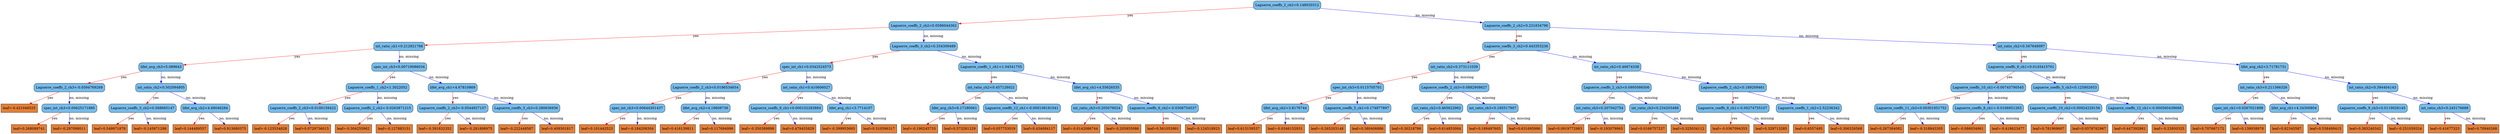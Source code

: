 digraph {
	graph [bb="0,0,8414.6,567",
		rankdir=TB
	];
	node [label="\N"];
	0	[fillcolor="#78bceb",
		height=0.5,
		label="Laguerre_coeffs_2_ch2<0.148020312",
		pos="3776.1,549",
		shape=box,
		style="filled, rounded",
		width=3.1076];
	1	[fillcolor="#78bceb",
		height=0.5,
		label="Laguerre_coeffs_2_ch2<0.0596044362",
		pos="2980.1,460.5",
		shape=box,
		style="filled, rounded",
		width=3.2014];
	0 -> 1	[color="#FF0000",
		label=yes,
		lp="3459.1,504.75",
		pos="e,3095.8,474.07 3663.8,535.79 3517,519.84 3260.8,492 3107.1,475.3"];
	2	[fillcolor="#78bceb",
		height=0.5,
		label="Laguerre_coeffs_2_ch2<0.231634796",
		pos="5108.1,460.5",
		shape=box,
		style="filled, rounded",
		width=3.1076];
	0 -> 2	[color="#0000FF",
		label="no, missing",
		lp="4594,504.75",
		pos="e,4995.9,468.78 3888.3,540.72 4135.7,524.65 4727.1,486.24 4984.7,469.52"];
	3	[fillcolor="#78bceb",
		height=0.5,
		label="int_ratio_ch1<0.212921768",
		pos="1340.1,372",
		shape=box,
		style="filled, rounded",
		width=2.3264];
	1 -> 3	[color="#FF0000",
		label=yes,
		lp="2316.1,416.25",
		pos="e,1424.1,377.43 2864.5,453.4 2556.2,437.14 1719.1,392.99 1435.5,378.03"];
	4	[fillcolor="#78bceb",
		height=0.5,
		label="Laguerre_coeffs_3_ch2<0.334309489",
		pos="2980.1,372",
		shape=box,
		style="filled, rounded",
		width=3.1076];
	1 -> 4	[color="#0000FF",
		label="no, missing",
		lp="3012,416.25",
		pos="e,2980.1,390.35 2980.1,442.41 2980.1,430.76 2980.1,415.05 2980.1,401.52"];
	5	[fillcolor="#78bceb",
		height=0.5,
		label="Laguerre_coeffs_3_ch2<0.443353236",
		pos="5108.1,372",
		shape=box,
		style="filled, rounded",
		width=3.1076];
	2 -> 5	[color="#FF0000",
		label=yes,
		lp="5117.1,416.25",
		pos="e,5108.1,390.35 5108.1,442.41 5108.1,430.76 5108.1,415.05 5108.1,401.52"];
	6	[fillcolor="#78bceb",
		height=0.5,
		label="int_ratio_ch2<0.347649097",
		pos="6758.1,372",
		shape=box,
		style="filled, rounded",
		width=2.3264];
	2 -> 6	[color="#0000FF",
		label="no, missing",
		lp="6113,416.25",
		pos="e,6674,377.41 5220.2,453.62 5527.1,437.53 6377,392.98 6662.9,377.99"];
	7	[fillcolor="#78bceb",
		height=0.5,
		label="lifet_avg_ch3<5.089643",
		pos="537.12,283.5",
		shape=box,
		style="filled, rounded",
		width=2.0764];
	3 -> 7	[color="#FF0000",
		label=yes,
		lp="1020.1,327.75",
		pos="e,612.26,292.59 1256.1,361.95 1102.7,345.42 778.78,310.53 623.59,293.81"];
	8	[fillcolor="#78bceb",
		height=0.5,
		label="spec_int_ch3<0.00719086034",
		pos="1340.1,283.5",
		shape=box,
		style="filled, rounded",
		width=2.5035];
	3 -> 8	[color="#0000FF",
		label="no, missing",
		lp="1372,327.75",
		pos="e,1340.1,301.85 1340.1,353.91 1340.1,342.26 1340.1,326.55 1340.1,313.02"];
	9	[fillcolor="#78bceb",
		height=0.5,
		label="spec_int_ch1<0.0342524573",
		pos="2767.1,283.5",
		shape=box,
		style="filled, rounded",
		width=2.4097];
	4 -> 9	[color="#FF0000",
		label=yes,
		lp="2902.1,327.75",
		pos="e,2809.9,301.87 2937.3,353.6 2903.6,339.9 2856.4,320.75 2820.3,306.08"];
	10	[fillcolor="#78bceb",
		height=0.5,
		label="Laguerre_coeffs_1_ch1<1.04541755",
		pos="3263.1,283.5",
		shape=box,
		style="filled, rounded",
		width=3.0139];
	4 -> 10	[color="#0000FF",
		label="no, missing",
		lp="3179,327.75",
		pos="e,3206.3,301.87 3037.1,353.6 3082.7,339.64 3147,320.01 3195.3,305.23"];
	15	[fillcolor="#78bceb",
		height=0.5,
		label="Laguerre_coeffs_2_ch3<-0.0594769269",
		pos="228.12,195",
		shape=box,
		style="filled, rounded",
		width=3.2639];
	7 -> 15	[color="#FF0000",
		label=yes,
		lp="420.12,239.25",
		pos="e,290.45,213.45 474.97,265.1 424.87,251.07 354.3,231.32 301.45,216.53"];
	16	[fillcolor="#78bceb",
		height=0.5,
		label="int_ratio_ch2<0.502094805",
		pos="537.12,195",
		shape=box,
		style="filled, rounded",
		width=2.3264];
	7 -> 16	[color="#0000FF",
		label="no, missing",
		lp="569,239.25",
		pos="e,537.12,213.35 537.12,265.41 537.12,253.76 537.12,238.05 537.12,224.52"];
	17	[fillcolor="#78bceb",
		height=0.5,
		label="Laguerre_coeffs_1_ch2<1.3022052",
		pos="1266.1,195",
		shape=box,
		style="filled, rounded",
		width=2.9201];
	8 -> 17	[color="#FF0000",
		label=yes,
		lp="1319.1,239.25",
		pos="e,1281,213.35 1325.5,265.41 1314.9,253.05 1300.5,236.13 1288.4,222.08"];
	18	[fillcolor="#78bceb",
		height=0.5,
		label="lifet_avg_ch1<4.67810869",
		pos="1519.1,195",
		shape=box,
		style="filled, rounded",
		width=2.2639];
	8 -> 18	[color="#0000FF",
		label="no, missing",
		lp="1478,239.25",
		pos="e,1483.1,213.41 1375.9,265.2 1403.8,251.75 1442.6,232.99 1472.8,218.39"];
	31	[fillcolor="#e48038",
		height=0.5,
		label="leaf=-0.421046525",
		pos="60.125,106.5",
		shape=box,
		style=filled,
		width=1.6701];
	15 -> 31	[color="#FF0000",
		label=yes,
		lp="169.12,150.75",
		pos="e,93.948,124.91 194.53,176.7 168.52,163.31 132.28,144.65 103.98,130.08"];
	32	[fillcolor="#78bceb",
		height=0.5,
		label="spec_int_ch3<0.00625171885",
		pos="228.12,106.5",
		shape=box,
		style="filled, rounded",
		width=2.5035];
	15 -> 32	[color="#0000FF",
		label="no, missing",
		lp="260,150.75",
		pos="e,228.12,124.85 228.12,176.91 228.12,165.26 228.12,149.55 228.12,136.02"];
	33	[fillcolor="#78bceb",
		height=0.5,
		label="Laguerre_coeffs_3_ch2<0.568665147",
		pos="474.12,106.5",
		shape=box,
		style="filled, rounded",
		width=3.1076];
	16 -> 33	[color="#FF0000",
		label=yes,
		lp="521.12,150.75",
		pos="e,486.76,124.85 524.68,176.91 515.76,164.67 503.59,147.95 493.42,133.99"];
	34	[fillcolor="#78bceb",
		height=0.5,
		label="lifet_avg_ch2<4.68046284",
		pos="685.12,106.5",
		shape=box,
		style="filled, rounded",
		width=2.2639];
	16 -> 34	[color="#0000FF",
		label="no, missing",
		lp="657,150.75",
		pos="e,655.33,124.91 566.72,176.7 589.33,163.49 620.72,145.14 645.5,130.66"];
	63	[fillcolor="#e48038",
		height=0.5,
		label="leaf=0.268089741",
		pos="92.125,18",
		shape=box,
		style=filled,
		width=1.6076];
	32 -> 63	[color="#FF0000",
		label=yes,
		lp="182.12,62.25",
		pos="e,119.27,36.267 200.93,88.203 180.27,75.062 151.63,56.846 128.92,42.403"];
	64	[fillcolor="#e48038",
		height=0.5,
		label="leaf=-0.297098011",
		pos="228.12,18",
		shape=box,
		style=filled,
		width=1.6701];
	32 -> 64	[color="#0000FF",
		label="no, missing",
		lp="260,62.25",
		pos="e,228.12,36.35 228.12,88.41 228.12,76.758 228.12,61.047 228.12,47.519"];
	65	[fillcolor="#e48038",
		height=0.5,
		label="leaf=0.549971879",
		pos="364.12,18",
		shape=box,
		style=filled,
		width=1.6076];
	33 -> 65	[color="#FF0000",
		label=yes,
		lp="438.12,62.25",
		pos="e,386.08,36.267 452.13,88.203 435.79,75.356 413.29,57.661 395.13,43.38"];
	66	[fillcolor="#e48038",
		height=0.5,
		label="leaf=-0.145971298",
		pos="500.12,18",
		shape=box,
		style=filled,
		width=1.6701];
	33 -> 66	[color="#0000FF",
		label="no, missing",
		lp="522,62.25",
		pos="e,494.91,36.35 479.26,88.41 482.8,76.64 487.58,60.729 491.68,47.11"];
	67	[fillcolor="#e48038",
		height=0.5,
		label="leaf=0.144489557",
		pos="636.12,18",
		shape=box,
		style=filled,
		width=1.6076];
	34 -> 67	[color="#FF0000",
		label=yes,
		lp="674.12,62.25",
		pos="e,645.95,36.35 675.44,88.41 668.64,76.405 659.4,60.091 651.59,46.295"];
	68	[fillcolor="#e48038",
		height=0.5,
		label="leaf=0.913680375",
		pos="770.12,18",
		shape=box,
		style=filled,
		width=1.6076];
	34 -> 68	[color="#0000FF",
		label="no, missing",
		lp="768,62.25",
		pos="e,753.08,36.35 701.92,88.41 714.29,75.816 731.33,58.481 745.28,44.286"];
	35	[fillcolor="#78bceb",
		height=0.5,
		label="Laguerre_coeffs_2_ch3<0.0100159422",
		pos="1015.1,106.5",
		shape=box,
		style="filled, rounded",
		width=3.2014];
	17 -> 35	[color="#FF0000",
		label=yes,
		lp="1172.1,150.75",
		pos="e,1065.5,124.87 1215.6,176.6 1175.5,162.76 1119.1,143.34 1076.4,128.61"];
	36	[fillcolor="#78bceb",
		height=0.5,
		label="Laguerre_coeffs_2_ch2<-0.0263871215",
		pos="1266.1,106.5",
		shape=box,
		style="filled, rounded",
		width=3.2639];
	17 -> 36	[color="#0000FF",
		label="no, missing",
		lp="1298,150.75",
		pos="e,1266.1,124.85 1266.1,176.91 1266.1,165.26 1266.1,149.55 1266.1,136.02"];
	37	[fillcolor="#78bceb",
		height=0.5,
		label="Laguerre_coeffs_2_ch3<-0.0544927157",
		pos="1519.1,106.5",
		shape=box,
		style="filled, rounded",
		width=3.2639];
	18 -> 37	[color="#FF0000",
		label=yes,
		lp="1528.1,150.75",
		pos="e,1519.1,124.85 1519.1,176.91 1519.1,165.26 1519.1,149.55 1519.1,136.02"];
	38	[fillcolor="#78bceb",
		height=0.5,
		label="Laguerre_coeffs_3_ch3<0.280636936",
		pos="1766.1,106.5",
		shape=box,
		style="filled, rounded",
		width=3.1076];
	18 -> 38	[color="#0000FF",
		label="no, missing",
		lp="1697,150.75",
		pos="e,1716.5,124.87 1568.8,176.6 1608.3,162.76 1663.8,143.34 1705.9,128.61"];
	69	[fillcolor="#e48038",
		height=0.5,
		label="leaf=-0.123534828",
		pos="906.12,18",
		shape=box,
		style=filled,
		width=1.6701];
	35 -> 69	[color="#FF0000",
		label=yes,
		lp="980.12,62.25",
		pos="e,927.88,36.267 993.33,88.203 977.14,75.356 954.84,57.661 936.85,43.38"];
	70	[fillcolor="#e48038",
		height=0.5,
		label="leaf=0.0729736015",
		pos="1045.1,18",
		shape=box,
		style=filled,
		width=1.7014];
	35 -> 70	[color="#0000FF",
		label="no, missing",
		lp="1065,62.25",
		pos="e,1039.1,36.35 1021.1,88.41 1025.1,76.64 1030.7,60.729 1035.4,47.11"];
	71	[fillcolor="#e48038",
		height=0.5,
		label="leaf=-0.304255962",
		pos="1184.1,18",
		shape=box,
		style=filled,
		width=1.6701];
	36 -> 71	[color="#FF0000",
		label=yes,
		lp="1242.1,62.25",
		pos="e,1200.6,36.35 1249.9,88.41 1238.1,75.934 1221.9,58.805 1208.5,44.685"];
	72	[fillcolor="#e48038",
		height=0.5,
		label="leaf=-0.127883151",
		pos="1322.1,18",
		shape=box,
		style=filled,
		width=1.6701];
	36 -> 72	[color="#0000FF",
		label="no, missing",
		lp="1332,62.25",
		pos="e,1310.9,36.35 1277.2,88.41 1285,76.287 1295.7,59.77 1304.7,45.89"];
	73	[fillcolor="#e48038",
		height=0.5,
		label="leaf=-0.391832352",
		pos="1460.1,18",
		shape=box,
		style=filled,
		width=1.6701];
	37 -> 73	[color="#FF0000",
		label=yes,
		lp="1504.1,62.25",
		pos="e,1472,36.35 1507.5,88.41 1499.1,76.169 1487.7,59.449 1478.2,45.487"];
	74	[fillcolor="#e48038",
		height=0.5,
		label="leaf=-0.281898975",
		pos="1598.1,18",
		shape=box,
		style=filled,
		width=1.6701];
	37 -> 74	[color="#0000FF",
		label="no, missing",
		lp="1598,62.25",
		pos="e,1582.3,36.35 1534.7,88.41 1546.1,75.934 1561.8,58.805 1574.7,44.685"];
	75	[fillcolor="#e48038",
		height=0.5,
		label="leaf=-0.222448587",
		pos="1736.1,18",
		shape=box,
		style=filled,
		width=1.6701];
	38 -> 75	[color="#FF0000",
		label=yes,
		lp="1763.1,62.25",
		pos="e,1742.1,36.35 1760.2,88.41 1756.1,76.64 1750.6,60.729 1745.9,47.11"];
	76	[fillcolor="#e48038",
		height=0.5,
		label="leaf=0.409301817",
		pos="1872.1,18",
		shape=box,
		style=filled,
		width=1.6076];
	38 -> 76	[color="#0000FF",
		label="no, missing",
		lp="1861,62.25",
		pos="e,1851,36.267 1787.3,88.203 1803.1,75.356 1824.7,57.661 1842.2,43.38"];
	19	[fillcolor="#78bceb",
		height=0.5,
		label="Laguerre_coeffs_2_ch3<0.0186534654",
		pos="2372.1,195",
		shape=box,
		style="filled, rounded",
		width=3.2014];
	9 -> 19	[color="#FF0000",
		label=yes,
		lp="2614.1,239.25",
		pos="e,2451.8,213.45 2687.7,265.1 2622.7,250.87 2530.8,230.74 2462.9,215.88"];
	20	[fillcolor="#78bceb",
		height=0.5,
		label="int_ratio_ch1<0.410606027",
		pos="2767.1,195",
		shape=box,
		style="filled, rounded",
		width=2.3264];
	9 -> 20	[color="#0000FF",
		label="no, missing",
		lp="2799,239.25",
		pos="e,2767.1,213.35 2767.1,265.41 2767.1,253.76 2767.1,238.05 2767.1,224.52"];
	21	[fillcolor="#78bceb",
		height=0.5,
		label="int_ratio_ch2<0.457126021",
		pos="3263.1,195",
		shape=box,
		style="filled, rounded",
		width=2.3264];
	10 -> 21	[color="#FF0000",
		label=yes,
		lp="3272.1,239.25",
		pos="e,3263.1,213.35 3263.1,265.41 3263.1,253.76 3263.1,238.05 3263.1,224.52"];
	22	[fillcolor="#78bceb",
		height=0.5,
		label="lifet_avg_ch1<4.55626535",
		pos="3666.1,195",
		shape=box,
		style="filled, rounded",
		width=2.2639];
	10 -> 22	[color="#0000FF",
		label="no, missing",
		lp="3533,239.25",
		pos="e,3584.8,213.45 3344.2,265.1 3410.6,250.84 3504.7,230.66 3573.9,215.79"];
	39	[fillcolor="#78bceb",
		height=0.5,
		label="spec_int_ch3<0.00644301437",
		pos="2142.1,106.5",
		shape=box,
		style="filled, rounded",
		width=2.5035];
	19 -> 39	[color="#FF0000",
		label=yes,
		lp="2287.1,150.75",
		pos="e,2188.3,124.87 2325.9,176.6 2289.3,162.85 2238.1,143.58 2199,128.89"];
	40	[fillcolor="#78bceb",
		height=0.5,
		label="lifet_avg_ch2<4.19608736",
		pos="2372.1,106.5",
		shape=box,
		style="filled, rounded",
		width=2.2639];
	19 -> 40	[color="#0000FF",
		label="no, missing",
		lp="2404,150.75",
		pos="e,2372.1,124.85 2372.1,176.91 2372.1,165.26 2372.1,149.55 2372.1,136.02"];
	41	[fillcolor="#78bceb",
		height=0.5,
		label="Laguerre_coeffs_9_ch1<0.000102283884",
		pos="2659.1,106.5",
		shape=box,
		style="filled, rounded",
		width=3.3889];
	20 -> 41	[color="#FF0000",
		label=yes,
		lp="2732.1,150.75",
		pos="e,2680.7,124.77 2745.5,176.7 2729.5,163.86 2707.4,146.16 2689.6,131.88"];
	42	[fillcolor="#78bceb",
		height=0.5,
		label="lifet_avg_ch1<3.7714107",
		pos="2877.1,106.5",
		shape=box,
		style="filled, rounded",
		width=2.1701];
	20 -> 42	[color="#0000FF",
		label="no, missing",
		lp="2864,150.75",
		pos="e,2855.2,124.77 2789.1,176.7 2805.5,163.86 2828,146.16 2846.1,131.88"];
	77	[fillcolor="#e48038",
		height=0.5,
		label="leaf=0.101442523",
		pos="2006.1,18",
		shape=box,
		style=filled,
		width=1.6076];
	39 -> 77	[color="#FF0000",
		label=yes,
		lp="2096.1,62.25",
		pos="e,2033.3,36.267 2114.9,88.203 2094.3,75.062 2065.6,56.846 2042.9,42.403"];
	78	[fillcolor="#e48038",
		height=0.5,
		label="leaf=-0.184208304",
		pos="2142.1,18",
		shape=box,
		style=filled,
		width=1.6701];
	39 -> 78	[color="#0000FF",
		label="no, missing",
		lp="2174,62.25",
		pos="e,2142.1,36.35 2142.1,88.41 2142.1,76.758 2142.1,61.047 2142.1,47.519"];
	79	[fillcolor="#e48038",
		height=0.5,
		label="leaf=0.416139811",
		pos="2278.1,18",
		shape=box,
		style=filled,
		width=1.6076];
	40 -> 79	[color="#FF0000",
		label=yes,
		lp="2343.1,62.25",
		pos="e,2297,36.35 2353.6,88.41 2339.7,75.698 2320.7,58.157 2305.2,43.889"];
	80	[fillcolor="#e48038",
		height=0.5,
		label="leaf=0.117694996",
		pos="2412.1,18",
		shape=box,
		style=filled,
		width=1.6076];
	40 -> 80	[color="#0000FF",
		label="no, missing",
		lp="2428,62.25",
		pos="e,2404.1,36.35 2380,88.41 2385.5,76.522 2393,60.41 2399.3,46.702"];
	81	[fillcolor="#e48038",
		height=0.5,
		label="leaf=-0.350389898",
		pos="2548.1,18",
		shape=box,
		style=filled,
		width=1.6701];
	41 -> 81	[color="#FF0000",
		label=yes,
		lp="2623.1,62.25",
		pos="e,2570.3,36.267 2636.9,88.203 2620.4,75.297 2597.5,57.498 2579.2,43.183"];
	82	[fillcolor="#e48038",
		height=0.5,
		label="leaf=0.479455829",
		pos="2684.1,18",
		shape=box,
		style=filled,
		width=1.6076];
	41 -> 82	[color="#0000FF",
		label="no, missing",
		lp="2706,62.25",
		pos="e,2679.1,36.35 2664.1,88.41 2667.5,76.64 2672.1,60.729 2676,47.11"];
	83	[fillcolor="#e48038",
		height=0.5,
		label="leaf=-0.399953693",
		pos="2820.1,18",
		shape=box,
		style=filled,
		width=1.6701];
	42 -> 83	[color="#FF0000",
		label=yes,
		lp="2863.1,62.25",
		pos="e,2831.6,36.35 2865.9,88.41 2857.9,76.287 2847,59.77 2837.8,45.89"];
	84	[fillcolor="#e48038",
		height=0.5,
		label="leaf=0.310596317",
		pos="2956.1,18",
		shape=box,
		style=filled,
		width=1.6076];
	42 -> 84	[color="#0000FF",
		label="no, missing",
		lp="2956,62.25",
		pos="e,2940.3,36.35 2892.7,88.41 2904.1,75.934 2919.8,58.805 2932.7,44.685"];
	43	[fillcolor="#78bceb",
		height=0.5,
		label="lifet_avg_ch3<6.17180061",
		pos="3182.1,106.5",
		shape=box,
		style="filled, rounded",
		width=2.2639];
	21 -> 43	[color="#FF0000",
		label=yes,
		lp="3239.1,150.75",
		pos="e,3198.4,124.85 3247.1,176.91 3235.4,164.43 3219.4,147.3 3206.2,133.18"];
	44	[fillcolor="#78bceb",
		height=0.5,
		label="Laguerre_coeffs_12_ch1<-0.000108181041",
		pos="3409.1,106.5",
		shape=box,
		style="filled, rounded",
		width=3.5451];
	21 -> 44	[color="#0000FF",
		label="no, missing",
		lp="3382,150.75",
		pos="e,3380,124.77 3292.3,176.7 3314.7,163.44 3345.8,145.02 3370.3,130.51"];
	45	[fillcolor="#78bceb",
		height=0.5,
		label="int_ratio_ch3<0.205076024",
		pos="3666.1,106.5",
		shape=box,
		style="filled, rounded",
		width=2.3264];
	22 -> 45	[color="#FF0000",
		label=yes,
		lp="3675.1,150.75",
		pos="e,3666.1,124.85 3666.1,176.91 3666.1,165.26 3666.1,149.55 3666.1,136.02"];
	46	[fillcolor="#78bceb",
		height=0.5,
		label="Laguerre_coeffs_6_ch2<-0.0308754537",
		pos="3913.1,106.5",
		shape=box,
		style="filled, rounded",
		width=3.2639];
	22 -> 46	[color="#0000FF",
		label="no, missing",
		lp="3844,150.75",
		pos="e,3863.5,124.87 3715.8,176.6 3755.3,162.76 3810.8,143.34 3852.9,128.61"];
	85	[fillcolor="#e48038",
		height=0.5,
		label="leaf=-0.190245733",
		pos="3092.1,18",
		shape=box,
		style=filled,
		width=1.6701];
	43 -> 85	[color="#FF0000",
		label=yes,
		lp="3155.1,62.25",
		pos="e,3110.2,36.35 3164.3,88.41 3151.2,75.816 3133.2,58.481 3118.4,44.286"];
	86	[fillcolor="#e48038",
		height=0.5,
		label="leaf=0.573281229",
		pos="3228.1,18",
		shape=box,
		style=filled,
		width=1.6076];
	43 -> 86	[color="#0000FF",
		label="no, missing",
		lp="3242,62.25",
		pos="e,3218.9,36.35 3191.2,88.41 3197.6,76.405 3206.3,60.091 3213.6,46.295"];
	87	[fillcolor="#e48038",
		height=0.5,
		label="leaf=0.057753019",
		pos="3362.1,18",
		shape=box,
		style=filled,
		width=1.6076];
	44 -> 87	[color="#FF0000",
		label=yes,
		lp="3399.1,62.25",
		pos="e,3371.6,36.35 3399.8,88.41 3393.3,76.405 3384.5,60.091 3377,46.295"];
	88	[fillcolor="#e48038",
		height=0.5,
		label="leaf=0.434084117",
		pos="3496.1,18",
		shape=box,
		style=filled,
		width=1.6076];
	44 -> 88	[color="#0000FF",
		label="no, missing",
		lp="3493,62.25",
		pos="e,3478.7,36.35 3426.3,88.41 3439,75.816 3456.4,58.481 3470.7,44.286"];
	89	[fillcolor="#e48038",
		height=0.5,
		label="leaf=-0.0142086744",
		pos="3635.1,18",
		shape=box,
		style=filled,
		width=1.7639];
	45 -> 89	[color="#FF0000",
		label=yes,
		lp="3663.1,62.25",
		pos="e,3641.3,36.35 3660,88.41 3655.8,76.64 3650.1,60.729 3645.2,47.11"];
	90	[fillcolor="#e48038",
		height=0.5,
		label="leaf=-0.205855086",
		pos="3777.1,18",
		shape=box,
		style=filled,
		width=1.6701];
	45 -> 90	[color="#0000FF",
		label="no, missing",
		lp="3764,62.25",
		pos="e,3755,36.267 3688.3,88.203 3704.9,75.297 3727.7,57.498 3746.1,43.183"];
	91	[fillcolor="#e48038",
		height=0.5,
		label="leaf=0.561053991",
		pos="3913.1,18",
		shape=box,
		style=filled,
		width=1.6076];
	46 -> 91	[color="#FF0000",
		label=yes,
		lp="3922.1,62.25",
		pos="e,3913.1,36.35 3913.1,88.41 3913.1,76.758 3913.1,61.047 3913.1,47.519"];
	92	[fillcolor="#e48038",
		height=0.5,
		label="leaf=-0.124518923",
		pos="4049.1,18",
		shape=box,
		style=filled,
		width=1.6701];
	46 -> 92	[color="#0000FF",
		label="no, missing",
		lp="4026,62.25",
		pos="e,4022,36.267 3940.3,88.203 3961,75.062 3989.6,56.846 4012.3,42.403"];
	11	[fillcolor="#78bceb",
		height=0.5,
		label="int_ratio_ch2<0.373111039",
		pos="4898.1,283.5",
		shape=box,
		style="filled, rounded",
		width=2.3264];
	5 -> 11	[color="#FF0000",
		label=yes,
		lp="5031.1,327.75",
		pos="e,4940.3,301.87 5065.9,353.6 5032.6,339.9 4986.1,320.75 4950.5,306.08"];
	12	[fillcolor="#78bceb",
		height=0.5,
		label="int_ratio_ch2<0.46674338",
		pos="5440.1,283.5",
		shape=box,
		style="filled, rounded",
		width=2.2326];
	5 -> 12	[color="#0000FF",
		label="no, missing",
		lp="5336,327.75",
		pos="e,5373.2,301.95 5174.9,353.6 5229,339.52 5305.2,319.66 5362.1,304.84"];
	13	[fillcolor="#78bceb",
		height=0.5,
		label="Laguerre_coeffs_9_ch1<0.0145415701",
		pos="6758.1,283.5",
		shape=box,
		style="filled, rounded",
		width=3.2014];
	6 -> 13	[color="#FF0000",
		label=yes,
		lp="6767.1,327.75",
		pos="e,6758.1,301.85 6758.1,353.91 6758.1,342.26 6758.1,326.55 6758.1,313.02"];
	14	[fillcolor="#78bceb",
		height=0.5,
		label="lifet_avg_ch2<3.71781731",
		pos="7585.1,283.5",
		shape=box,
		style="filled, rounded",
		width=2.2639];
	6 -> 14	[color="#0000FF",
		label="no, missing",
		lp="7278,327.75",
		pos="e,7503.3,293.06 6842.4,362.19 6998,345.91 7329.7,311.21 7491.9,294.25"];
	23	[fillcolor="#78bceb",
		height=0.5,
		label="spec_int_ch3<0.0115705701",
		pos="4567.1,195",
		shape=box,
		style="filled, rounded",
		width=2.4097];
	11 -> 23	[color="#FF0000",
		label=yes,
		lp="4772.1,239.25",
		pos="e,4633.9,213.45 4831.5,265.1 4777.6,251.02 4701.7,231.16 4645,216.34"];
	24	[fillcolor="#78bceb",
		height=0.5,
		label="Laguerre_coeffs_2_ch3<0.0882908627",
		pos="4898.1,195",
		shape=box,
		style="filled, rounded",
		width=3.2014];
	11 -> 24	[color="#0000FF",
		label="no, missing",
		lp="4930,239.25",
		pos="e,4898.1,213.35 4898.1,265.41 4898.1,253.76 4898.1,238.05 4898.1,224.52"];
	25	[fillcolor="#78bceb",
		height=0.5,
		label="Laguerre_coeffs_2_ch3<0.0995086506",
		pos="5440.1,195",
		shape=box,
		style="filled, rounded",
		width=3.2014];
	12 -> 25	[color="#FF0000",
		label=yes,
		lp="5449.1,239.25",
		pos="e,5440.1,213.35 5440.1,265.41 5440.1,253.76 5440.1,238.05 5440.1,224.52"];
	26	[fillcolor="#78bceb",
		height=0.5,
		label="Laguerre_coeffs_2_ch2<0.189209461",
		pos="5831.1,195",
		shape=box,
		style="filled, rounded",
		width=3.1076];
	12 -> 26	[color="#0000FF",
		label="no, missing",
		lp="5703,239.25",
		pos="e,5752.3,213.45 5518.8,265.1 5583.1,250.87 5674.1,230.74 5741.3,215.88"];
	47	[fillcolor="#78bceb",
		height=0.5,
		label="lifet_avg_ch2<3.8176744",
		pos="4324.1,106.5",
		shape=box,
		style="filled, rounded",
		width=2.1701];
	23 -> 47	[color="#FF0000",
		label=yes,
		lp="4477.1,150.75",
		pos="e,4372.9,124.87 4518.2,176.6 4479.4,162.79 4425,143.42 4383.7,128.7"];
	48	[fillcolor="#78bceb",
		height=0.5,
		label="Laguerre_coeffs_5_ch1<0.174877897",
		pos="4567.1,106.5",
		shape=box,
		style="filled, rounded",
		width=3.1076];
	23 -> 48	[color="#0000FF",
		label="no, missing",
		lp="4599,150.75",
		pos="e,4567.1,124.85 4567.1,176.91 4567.1,165.26 4567.1,149.55 4567.1,136.02"];
	49	[fillcolor="#78bceb",
		height=0.5,
		label="int_ratio_ch2<0.465622962",
		pos="4836.1,106.5",
		shape=box,
		style="filled, rounded",
		width=2.3264];
	24 -> 49	[color="#FF0000",
		label=yes,
		lp="4882.1,150.75",
		pos="e,4848.6,124.85 4885.9,176.91 4877.1,164.67 4865.1,147.95 4855.1,133.99"];
	50	[fillcolor="#78bceb",
		height=0.5,
		label="int_ratio_ch3<0.185517907",
		pos="5022.1,106.5",
		shape=box,
		style="filled, rounded",
		width=2.3264];
	24 -> 50	[color="#0000FF",
		label="no, missing",
		lp="5004,150.75",
		pos="e,4997.4,124.77 4922.9,176.7 4941.6,163.68 4967.4,145.67 4988,131.29"];
	93	[fillcolor="#e48038",
		height=0.5,
		label="leaf=0.613159537",
		pos="4185.1,18",
		shape=box,
		style=filled,
		width=1.6076];
	47 -> 93	[color="#FF0000",
		label=yes,
		lp="4276.1,62.25",
		pos="e,4212.9,36.267 4296.3,88.203 4275.1,75.003 4245.7,56.683 4222.4,42.209"];
	94	[fillcolor="#e48038",
		height=0.5,
		label="leaf=-0.0346152931",
		pos="4324.1,18",
		shape=box,
		style=filled,
		width=1.7639];
	47 -> 94	[color="#0000FF",
		label="no, missing",
		lp="4356,62.25",
		pos="e,4324.1,36.35 4324.1,88.41 4324.1,76.758 4324.1,61.047 4324.1,47.519"];
	95	[fillcolor="#e48038",
		height=0.5,
		label="leaf=-0.265203148",
		pos="4466.1,18",
		shape=box,
		style=filled,
		width=1.6701];
	48 -> 95	[color="#FF0000",
		label=yes,
		lp="4535.1,62.25",
		pos="e,4486.4,36.35 4547.2,88.41 4532.2,75.581 4511.5,57.831 4494.7,43.493"];
	96	[fillcolor="#e48038",
		height=0.5,
		label="leaf=0.380406886",
		pos="4602.1,18",
		shape=box,
		style=filled,
		width=1.6076];
	48 -> 96	[color="#0000FF",
		label="no, missing",
		lp="4620,62.25",
		pos="e,4595.1,36.35 4574,88.41 4578.9,76.522 4585.4,60.41 4590.9,46.702"];
	97	[fillcolor="#e48038",
		height=0.5,
		label="leaf=0.30218786",
		pos="4732.1,18",
		shape=box,
		style=filled,
		width=1.5139];
	49 -> 97	[color="#FF0000",
		label=yes,
		lp="4803.1,62.25",
		pos="e,4753,36.35 4815.6,88.41 4800.2,75.581 4778.8,57.831 4761.6,43.493"];
	98	[fillcolor="#e48038",
		height=0.5,
		label="leaf=0.614853084",
		pos="4862.1,18",
		shape=box,
		style=filled,
		width=1.6076];
	49 -> 98	[color="#0000FF",
		label="no, missing",
		lp="4884,62.25",
		pos="e,4856.9,36.35 4841.3,88.41 4844.8,76.64 4849.6,60.729 4853.7,47.11"];
	99	[fillcolor="#e48038",
		height=0.5,
		label="leaf=0.189497605",
		pos="4996.1,18",
		shape=box,
		style=filled,
		width=1.6076];
	50 -> 99	[color="#FF0000",
		label=yes,
		lp="5021.1,62.25",
		pos="e,5001.3,36.35 5017,88.41 5013.5,76.64 5008.7,60.729 5004.6,47.11"];
	100	[fillcolor="#e48038",
		height=0.5,
		label="leaf=0.631695986",
		pos="5130.1,18",
		shape=box,
		style=filled,
		width=1.6076];
	50 -> 100	[color="#0000FF",
		label="no, missing",
		lp="5118,62.25",
		pos="e,5108.6,36.267 5043.7,88.203 5059.8,75.356 5081.9,57.661 5099.7,43.38"];
	51	[fillcolor="#78bceb",
		height=0.5,
		label="int_ratio_ch3<0.207042754",
		pos="5383.1,106.5",
		shape=box,
		style="filled, rounded",
		width=2.3264];
	25 -> 51	[color="#FF0000",
		label=yes,
		lp="5426.1,150.75",
		pos="e,5394.6,124.85 5428.9,176.91 5420.9,164.79 5410,148.27 5400.8,134.39"];
	52	[fillcolor="#78bceb",
		height=0.5,
		label="int_ratio_ch3<0.234203488",
		pos="5569.1,106.5",
		shape=box,
		style="filled, rounded",
		width=2.3264];
	25 -> 52	[color="#0000FF",
		label="no, missing",
		lp="5549,150.75",
		pos="e,5543.4,124.77 5465.9,176.7 5485.4,163.62 5512.4,145.51 5533.9,131.1"];
	53	[fillcolor="#78bceb",
		height=0.5,
		label="Laguerre_coeffs_8_ch1<-0.00274755107",
		pos="5831.1,106.5",
		shape=box,
		style="filled, rounded",
		width=3.3576];
	26 -> 53	[color="#FF0000",
		label=yes,
		lp="5840.1,150.75",
		pos="e,5831.1,124.85 5831.1,176.91 5831.1,165.26 5831.1,149.55 5831.1,136.02"];
	54	[fillcolor="#78bceb",
		height=0.5,
		label="Laguerre_coeffs_1_ch2<2.52236342",
		pos="6087.1,106.5",
		shape=box,
		style="filled, rounded",
		width=3.0139];
	26 -> 54	[color="#0000FF",
		label="no, missing",
		lp="6014,150.75",
		pos="e,6035.7,124.87 5882.6,176.6 5923.7,162.73 5981.3,143.25 6024.9,128.51"];
	101	[fillcolor="#e48038",
		height=0.5,
		label="leaf=0.0919772983",
		pos="5267.1,18",
		shape=box,
		style=filled,
		width=1.7014];
	51 -> 101	[color="#FF0000",
		label=yes,
		lp="5345.1,62.25",
		pos="e,5290.3,36.267 5359.9,88.203 5342.5,75.238 5318.5,57.336 5299.3,42.988"];
	102	[fillcolor="#e48038",
		height=0.5,
		label="leaf=-0.193079963",
		pos="5406.1,18",
		shape=box,
		style=filled,
		width=1.6701];
	51 -> 102	[color="#0000FF",
		label="no, missing",
		lp="5429,62.25",
		pos="e,5401.5,36.35 5387.7,88.41 5390.8,76.64 5395,60.729 5398.7,47.11"];
	103	[fillcolor="#e48038",
		height=0.5,
		label="leaf=0.0166757237",
		pos="5545.1,18",
		shape=box,
		style=filled,
		width=1.7014];
	52 -> 103	[color="#FF0000",
		label=yes,
		lp="5569.1,62.25",
		pos="e,5549.9,36.35 5564.4,88.41 5561.1,76.64 5556.7,60.729 5552.9,47.11"];
	104	[fillcolor="#e48038",
		height=0.5,
		label="leaf=0.325034112",
		pos="5682.1,18",
		shape=box,
		style=filled,
		width=1.6076];
	52 -> 104	[color="#0000FF",
		label="no, missing",
		lp="5668,62.25",
		pos="e,5659.6,36.267 5591.7,88.203 5608.6,75.297 5631.8,57.498 5650.5,43.183"];
	105	[fillcolor="#e48038",
		height=0.5,
		label="leaf=-0.0367094353",
		pos="5821.1,18",
		shape=box,
		style=filled,
		width=1.7639];
	53 -> 105	[color="#FF0000",
		label=yes,
		lp="5836.1,62.25",
		pos="e,5823.1,36.35 5829.1,88.41 5827.8,76.758 5826,61.047 5824.4,47.519"];
	106	[fillcolor="#e48038",
		height=0.5,
		label="leaf=0.329713285",
		pos="5960.1,18",
		shape=box,
		style=filled,
		width=1.6076];
	53 -> 106	[color="#0000FF",
		label="no, missing",
		lp="5940,62.25",
		pos="e,5934.4,36.267 5856.9,88.203 5876.4,75.12 5903.4,57.01 5924.9,42.597"];
	107	[fillcolor="#e48038",
		height=0.5,
		label="leaf=0.6557495",
		pos="6087.1,18",
		shape=box,
		style=filled,
		width=1.4201];
	54 -> 107	[color="#FF0000",
		label=yes,
		lp="6096.1,62.25",
		pos="e,6087.1,36.35 6087.1,88.41 6087.1,76.758 6087.1,61.047 6087.1,47.519"];
	108	[fillcolor="#e48038",
		height=0.5,
		label="leaf=0.306326568",
		pos="6214.1,18",
		shape=box,
		style=filled,
		width=1.6076];
	54 -> 108	[color="#0000FF",
		label="no, missing",
		lp="6194,62.25",
		pos="e,6188.8,36.267 6112.5,88.203 6131.7,75.12 6158.3,57.01 6179.5,42.597"];
	27	[fillcolor="#78bceb",
		height=0.5,
		label="Laguerre_coeffs_10_ch1<-0.00745790545",
		pos="6693.1,195",
		shape=box,
		style="filled, rounded",
		width=3.4514];
	13 -> 27	[color="#FF0000",
		label=yes,
		lp="6741.1,239.25",
		pos="e,6706.2,213.35 6745.3,265.41 6736.1,253.17 6723.5,236.45 6713,222.49"];
	28	[fillcolor="#78bceb",
		height=0.5,
		label="Laguerre_coeffs_5_ch3<0.125902653",
		pos="6951.1,195",
		shape=box,
		style="filled, rounded",
		width=3.1076];
	13 -> 28	[color="#0000FF",
		label="no, missing",
		lp="6904,239.25",
		pos="e,6912.3,213.41 6796.7,265.2 6827,251.63 6869.3,232.66 6902,218.01"];
	29	[fillcolor="#78bceb",
		height=0.5,
		label="int_ratio_ch3<0.211366326",
		pos="7585.1,195",
		shape=box,
		style="filled, rounded",
		width=2.3264];
	14 -> 29	[color="#FF0000",
		label=yes,
		lp="7594.1,239.25",
		pos="e,7585.1,213.35 7585.1,265.41 7585.1,253.76 7585.1,238.05 7585.1,224.52"];
	30	[fillcolor="#78bceb",
		height=0.5,
		label="int_ratio_ch2<0.394404143",
		pos="7990.1,195",
		shape=box,
		style="filled, rounded",
		width=2.3264];
	14 -> 30	[color="#0000FF",
		label="no, missing",
		lp="7856,239.25",
		pos="e,7908.4,213.45 7666.6,265.1 7733.4,250.84 7827.8,230.66 7897.5,215.79"];
	55	[fillcolor="#78bceb",
		height=0.5,
		label="Laguerre_coeffs_11_ch3<0.00301951752",
		pos="6435.1,106.5",
		shape=box,
		style="filled, rounded",
		width=3.3889];
	27 -> 55	[color="#FF0000",
		label=yes,
		lp="6597.1,150.75",
		pos="e,6486.9,124.87 6641.2,176.6 6599.9,162.73 6541.8,143.25 6497.8,128.51"];
	56	[fillcolor="#78bceb",
		height=0.5,
		label="Laguerre_coeffs_8_ch1<-0.0166851263",
		pos="6693.1,106.5",
		shape=box,
		style="filled, rounded",
		width=3.2639];
	27 -> 56	[color="#0000FF",
		label="no, missing",
		lp="6725,150.75",
		pos="e,6693.1,124.85 6693.1,176.91 6693.1,165.26 6693.1,149.55 6693.1,136.02"];
	57	[fillcolor="#78bceb",
		height=0.5,
		label="Laguerre_coeffs_10_ch2<0.00924229156",
		pos="6951.1,106.5",
		shape=box,
		style="filled, rounded",
		width=3.3889];
	28 -> 57	[color="#FF0000",
		label=yes,
		lp="6960.1,150.75",
		pos="e,6951.1,124.85 6951.1,176.91 6951.1,165.26 6951.1,149.55 6951.1,136.02"];
	58	[fillcolor="#78bceb",
		height=0.5,
		label="Laguerre_coeffs_12_ch1<-0.000560438668",
		pos="7219.1,106.5",
		shape=box,
		style="filled, rounded",
		width=3.5451];
	28 -> 58	[color="#0000FF",
		label="no, missing",
		lp="7142,150.75",
		pos="e,7165.3,124.87 7005,176.6 7048.2,162.67 7108.9,143.09 7154.6,128.32"];
	109	[fillcolor="#e48038",
		height=0.5,
		label="leaf=0.267384082",
		pos="6348.1,18",
		shape=box,
		style=filled,
		width=1.6076];
	55 -> 109	[color="#FF0000",
		label=yes,
		lp="6409.1,62.25",
		pos="e,6365.6,36.35 6417.9,88.41 6405.3,75.816 6387.8,58.481 6373.6,44.286"];
	110	[fillcolor="#e48038",
		height=0.5,
		label="leaf=-0.318843305",
		pos="6484.1,18",
		shape=box,
		style=filled,
		width=1.6701];
	55 -> 110	[color="#0000FF",
		label="no, missing",
		lp="6496,62.25",
		pos="e,6474.3,36.35 6444.8,88.41 6451.6,76.405 6460.8,60.091 6468.7,46.295"];
	111	[fillcolor="#e48038",
		height=0.5,
		label="leaf=-0.086034961",
		pos="6622.1,18",
		shape=box,
		style=filled,
		width=1.6701];
	56 -> 111	[color="#FF0000",
		label=yes,
		lp="6673.1,62.25",
		pos="e,6636.4,36.35 6679.1,88.41 6669,76.051 6655.1,59.127 6643.5,45.085"];
	112	[fillcolor="#e48038",
		height=0.5,
		label="leaf=-0.418623477",
		pos="6760.1,18",
		shape=box,
		style=filled,
		width=1.6701];
	56 -> 112	[color="#0000FF",
		label="no, missing",
		lp="6765,62.25",
		pos="e,6746.7,36.35 6706.4,88.41 6715.9,76.051 6729,59.127 6739.9,45.085"];
	113	[fillcolor="#e48038",
		height=0.5,
		label="leaf=0.781969607",
		pos="6896.1,18",
		shape=box,
		style=filled,
		width=1.6076];
	57 -> 113	[color="#FF0000",
		label=yes,
		lp="6938.1,62.25",
		pos="e,6907.2,36.35 6940.3,88.41 6932.6,76.287 6922,59.77 6913.2,45.89"];
	114	[fillcolor="#e48038",
		height=0.5,
		label="leaf=0.0576762967",
		pos="7033.1,18",
		shape=box,
		style=filled,
		width=1.7014];
	57 -> 114	[color="#0000FF",
		label="no, missing",
		lp="7032,62.25",
		pos="e,7016.7,36.35 6967.3,88.41 6979.2,75.934 6995.4,58.805 7008.8,44.685"];
	115	[fillcolor="#e48038",
		height=0.5,
		label="leaf=0.447392881",
		pos="7170.1,18",
		shape=box,
		style=filled,
		width=1.6076];
	58 -> 115	[color="#FF0000",
		label=yes,
		lp="7208.1,62.25",
		pos="e,7180,36.35 7209.4,88.41 7202.6,76.405 7193.4,60.091 7185.6,46.295"];
	116	[fillcolor="#e48038",
		height=0.5,
		label="leaf=-0.23950325",
		pos="7303.1,18",
		shape=box,
		style=filled,
		width=1.5764];
	58 -> 116	[color="#0000FF",
		label="no, missing",
		lp="7301,62.25",
		pos="e,7286.3,36.35 7235.7,88.41 7248,75.816 7264.8,58.481 7278.6,44.286"];
	59	[fillcolor="#78bceb",
		height=0.5,
		label="spec_int_ch1<0.0267021898",
		pos="7538.1,106.5",
		shape=box,
		style="filled, rounded",
		width=2.4097];
	29 -> 59	[color="#FF0000",
		label=yes,
		lp="7575.1,150.75",
		pos="e,7547.6,124.85 7575.8,176.91 7569.3,164.9 7560.5,148.59 7553,134.8"];
	60	[fillcolor="#78bceb",
		height=0.5,
		label="lifet_avg_ch1<4.34300804",
		pos="7724.1,106.5",
		shape=box,
		style="filled, rounded",
		width=2.2639];
	29 -> 60	[color="#0000FF",
		label="no, missing",
		lp="7699,150.75",
		pos="e,7696.4,124.77 7612.9,176.7 7634.1,163.5 7663.6,145.18 7686.8,130.71"];
	61	[fillcolor="#78bceb",
		height=0.5,
		label="Laguerre_coeffs_9_ch3<0.0119026145",
		pos="7990.1,106.5",
		shape=box,
		style="filled, rounded",
		width=3.2014];
	30 -> 61	[color="#FF0000",
		label=yes,
		lp="7999.1,150.75",
		pos="e,7990.1,124.85 7990.1,176.91 7990.1,165.26 7990.1,149.55 7990.1,136.02"];
	62	[fillcolor="#78bceb",
		height=0.5,
		label="int_ratio_ch3<0.245176688",
		pos="8233.1,106.5",
		shape=box,
		style="filled, rounded",
		width=2.3264];
	30 -> 62	[color="#0000FF",
		label="no, missing",
		lp="8166,150.75",
		pos="e,8184.3,124.87 8039,176.6 8077.8,162.79 8132.2,143.42 8173.6,128.7"];
	117	[fillcolor="#e48038",
		height=0.5,
		label="leaf=0.707667172",
		pos="7436.1,18",
		shape=box,
		style=filled,
		width=1.6076];
	59 -> 117	[color="#FF0000",
		label=yes,
		lp="7506.1,62.25",
		pos="e,7456.6,36.35 7518,88.41 7502.8,75.581 7481.9,57.831 7465,43.493"];
	118	[fillcolor="#e48038",
		height=0.5,
		label="leaf=0.138938978",
		pos="7570.1,18",
		shape=box,
		style=filled,
		width=1.6076];
	59 -> 118	[color="#0000FF",
		label="no, missing",
		lp="7589,62.25",
		pos="e,7563.7,36.35 7544.4,88.41 7548.8,76.64 7554.7,60.729 7559.7,47.11"];
	119	[fillcolor="#e48038",
		height=0.5,
		label="leaf=0.82345587",
		pos="7700.1,18",
		shape=box,
		style=filled,
		width=1.5139];
	60 -> 119	[color="#FF0000",
		label=yes,
		lp="7724.1,62.25",
		pos="e,7704.9,36.35 7719.4,88.41 7716.1,76.64 7711.7,60.729 7707.9,47.11"];
	120	[fillcolor="#e48038",
		height=0.5,
		label="leaf=0.538499415",
		pos="7830.1,18",
		shape=box,
		style=filled,
		width=1.6076];
	60 -> 120	[color="#0000FF",
		label="no, missing",
		lp="7819,62.25",
		pos="e,7809,36.267 7745.3,88.203 7761.1,75.356 7782.7,57.661 7800.2,43.38"];
	121	[fillcolor="#e48038",
		height=0.5,
		label="leaf=0.383240342",
		pos="7964.1,18",
		shape=box,
		style=filled,
		width=1.6076];
	61 -> 121	[color="#FF0000",
		label=yes,
		lp="7989.1,62.25",
		pos="e,7969.3,36.35 7985,88.41 7981.5,76.64 7976.7,60.729 7972.6,47.11"];
	122	[fillcolor="#e48038",
		height=0.5,
		label="leaf=-0.251059324",
		pos="8100.1,18",
		shape=box,
		style=filled,
		width=1.6701];
	61 -> 122	[color="#0000FF",
		label="no, missing",
		lp="8087,62.25",
		pos="e,8078.2,36.267 8012.1,88.203 8028.5,75.356 8051,57.661 8069.1,43.38"];
	123	[fillcolor="#e48038",
		height=0.5,
		label="leaf=0.41677323",
		pos="8233.1,18",
		shape=box,
		style=filled,
		width=1.5139];
	62 -> 123	[color="#FF0000",
		label=yes,
		lp="8242.1,62.25",
		pos="e,8233.1,36.35 8233.1,88.41 8233.1,76.758 8233.1,61.047 8233.1,47.519"];
	124	[fillcolor="#e48038",
		height=0.5,
		label="leaf=0.70940268",
		pos="8360.1,18",
		shape=box,
		style=filled,
		width=1.5139];
	62 -> 124	[color="#0000FF",
		label="no, missing",
		lp="8340,62.25",
		pos="e,8334.8,36.267 8258.5,88.203 8277.7,75.12 8304.3,57.01 8325.5,42.597"];
}
